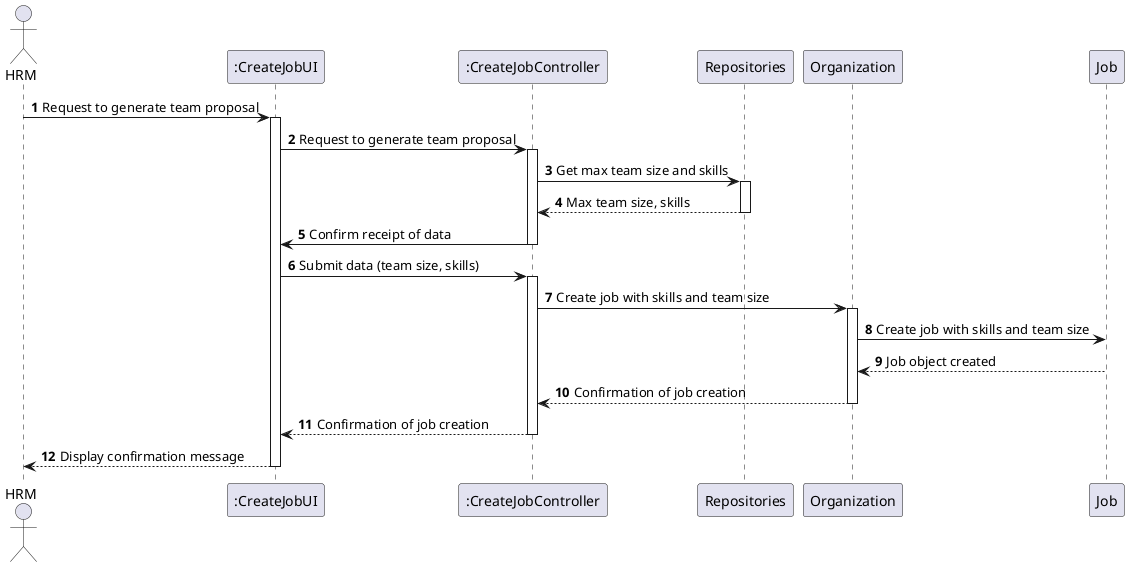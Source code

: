 @startuml
actor HRM as HRM
participant ":CreateJobUI" as UI
participant ":CreateJobController" as Controller
participant "Repositories" as Repositories
participant "Organization" as Organization
participant "Job" as Job

autonumber

HRM -> UI: Request to generate team proposal
activate UI
UI -> Controller: Request to generate team proposal
activate Controller
Controller -> Repositories: Get max team size and skills
activate Repositories
Repositories --> Controller: Max team size, skills
deactivate Repositories
Controller -> UI: Confirm receipt of data
deactivate Controller
UI -> Controller: Submit data (team size, skills)
activate Controller
Controller -> Organization: Create job with skills and team size
activate Organization
Organization -> Job: Create job with skills and team size
Job --> Organization: Job object created
deactivate Job
Organization --> Controller: Confirmation of job creation
deactivate Organization
Controller --> UI: Confirmation of job creation
deactivate Controller
UI --> HRM: Display confirmation message
deactivate UI
@enduml
